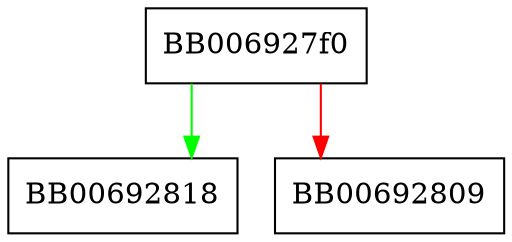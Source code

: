 digraph aes_dinit {
  node [shape="box"];
  graph [splines=ortho];
  BB006927f0 -> BB00692818 [color="green"];
  BB006927f0 -> BB00692809 [color="red"];
}